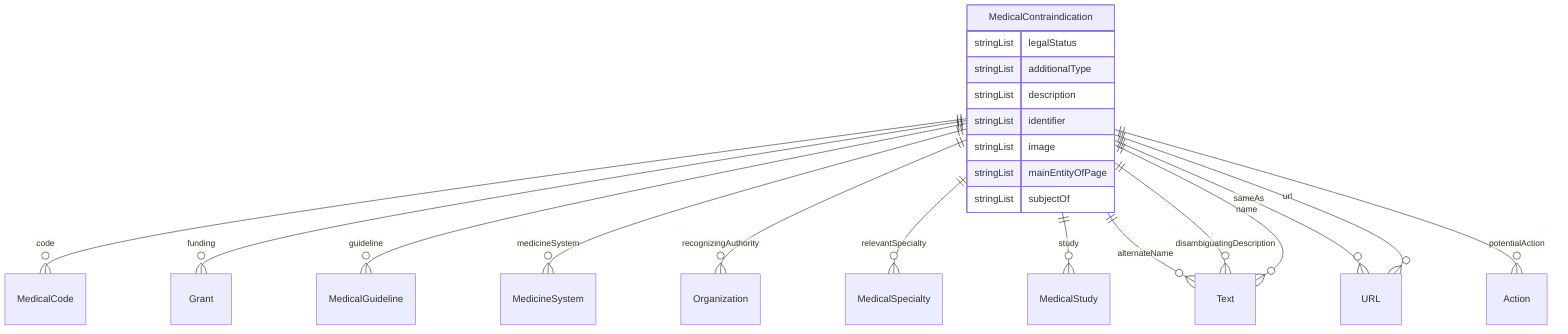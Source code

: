 erDiagram
MedicalContraindication {
    stringList legalStatus  
    stringList additionalType  
    stringList description  
    stringList identifier  
    stringList image  
    stringList mainEntityOfPage  
    stringList subjectOf  
}

MedicalContraindication ||--}o MedicalCode : "code"
MedicalContraindication ||--}o Grant : "funding"
MedicalContraindication ||--}o MedicalGuideline : "guideline"
MedicalContraindication ||--}o MedicineSystem : "medicineSystem"
MedicalContraindication ||--}o Organization : "recognizingAuthority"
MedicalContraindication ||--}o MedicalSpecialty : "relevantSpecialty"
MedicalContraindication ||--}o MedicalStudy : "study"
MedicalContraindication ||--}o Text : "alternateName"
MedicalContraindication ||--}o Text : "disambiguatingDescription"
MedicalContraindication ||--}o Text : "name"
MedicalContraindication ||--}o URL : "sameAs"
MedicalContraindication ||--}o Action : "potentialAction"
MedicalContraindication ||--}o URL : "url"